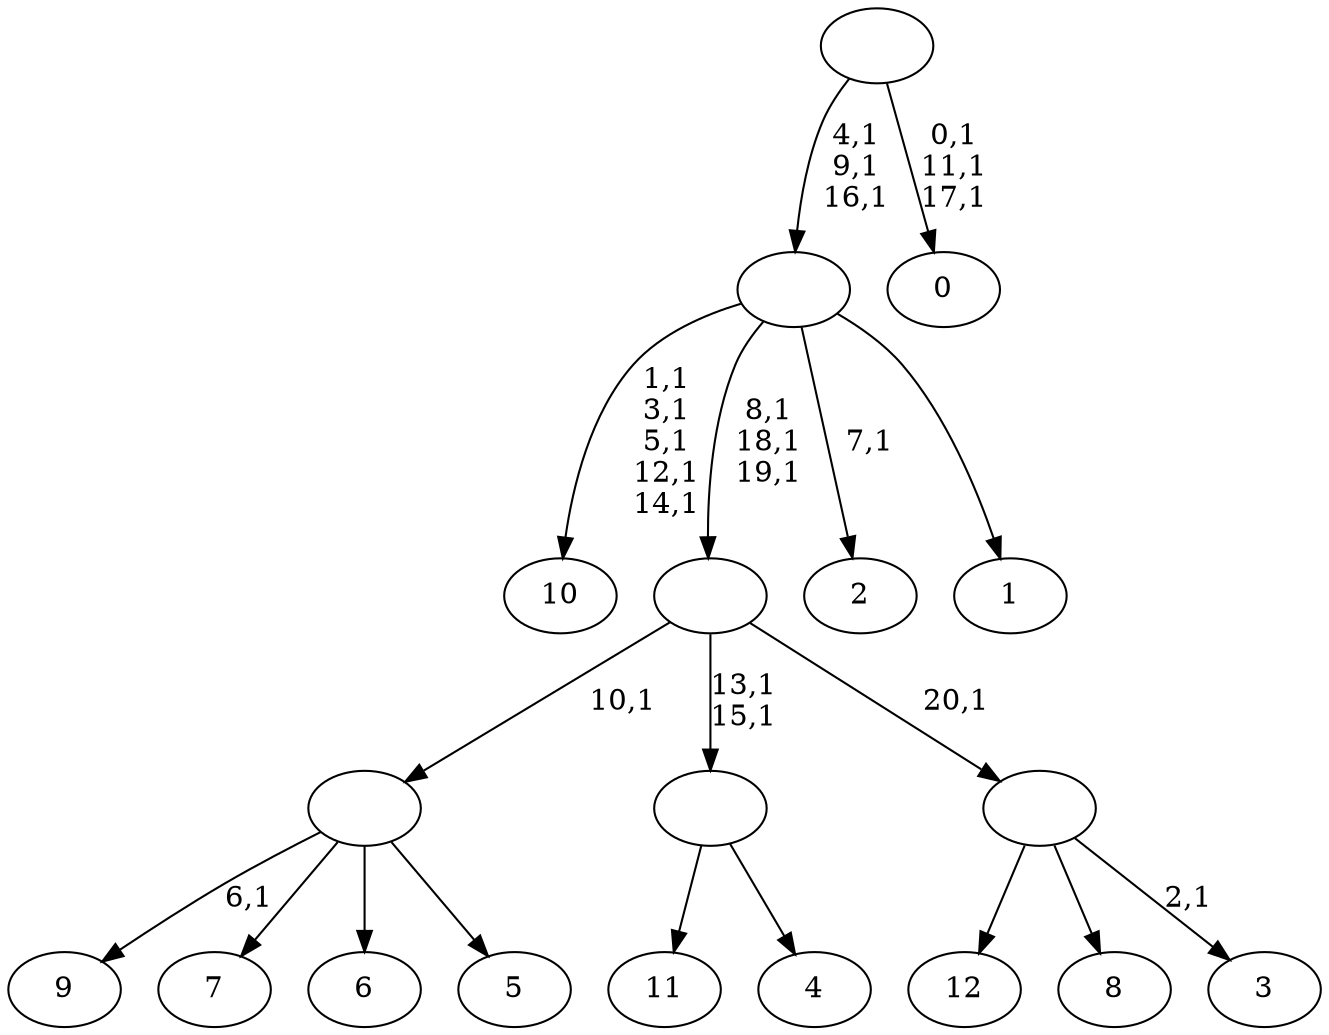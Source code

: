 digraph T {
	34 [label="12"]
	33 [label="11"]
	32 [label="10"]
	26 [label="9"]
	24 [label="8"]
	23 [label="7"]
	22 [label="6"]
	21 [label="5"]
	20 [label=""]
	19 [label="4"]
	18 [label=""]
	16 [label="3"]
	14 [label=""]
	13 [label=""]
	10 [label="2"]
	8 [label="1"]
	7 [label=""]
	4 [label="0"]
	0 [label=""]
	20 -> 26 [label="6,1"]
	20 -> 23 [label=""]
	20 -> 22 [label=""]
	20 -> 21 [label=""]
	18 -> 33 [label=""]
	18 -> 19 [label=""]
	14 -> 16 [label="2,1"]
	14 -> 34 [label=""]
	14 -> 24 [label=""]
	13 -> 18 [label="13,1\n15,1"]
	13 -> 20 [label="10,1"]
	13 -> 14 [label="20,1"]
	7 -> 10 [label="7,1"]
	7 -> 13 [label="8,1\n18,1\n19,1"]
	7 -> 32 [label="1,1\n3,1\n5,1\n12,1\n14,1"]
	7 -> 8 [label=""]
	0 -> 4 [label="0,1\n11,1\n17,1"]
	0 -> 7 [label="4,1\n9,1\n16,1"]
}

